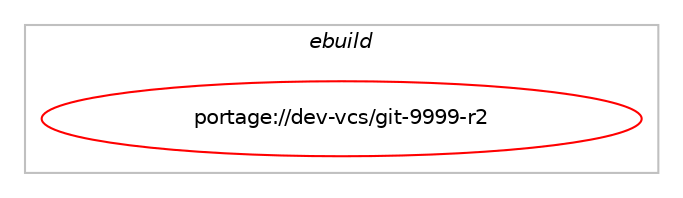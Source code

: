 digraph prolog {

# *************
# Graph options
# *************

newrank=true;
concentrate=true;
compound=true;
graph [rankdir=LR,fontname=Helvetica,fontsize=10,ranksep=1.5];#, ranksep=2.5, nodesep=0.2];
edge  [arrowhead=vee];
node  [fontname=Helvetica,fontsize=10];

# **********
# The ebuild
# **********

subgraph cluster_leftcol {
color=gray;
label=<<i>ebuild</i>>;
id [label="portage://dev-vcs/git-9999-r2", color=red, width=4, href="../dev-vcs/git-9999-r2.svg"];
}

# ****************
# The dependencies
# ****************

subgraph cluster_midcol {
color=gray;
label=<<i>dependencies</i>>;
subgraph cluster_compile {
fillcolor="#eeeeee";
style=filled;
label=<<i>compile</i>>;
# *** BEGIN UNKNOWN DEPENDENCY TYPE (TODO) ***
# id -> equal(use_conditional_group(positive,curl,portage://dev-vcs/git-9999-r2,[package_dependency(portage://dev-vcs/git-9999-r2,install,no,net-misc,curl,none,[,,],[],[]),use_conditional_group(positive,webdav,portage://dev-vcs/git-9999-r2,[package_dependency(portage://dev-vcs/git-9999-r2,install,no,dev-libs,expat,none,[,,],[],[])])]))
# *** END UNKNOWN DEPENDENCY TYPE (TODO) ***

# *** BEGIN UNKNOWN DEPENDENCY TYPE (TODO) ***
# id -> equal(use_conditional_group(positive,iconv,portage://dev-vcs/git-9999-r2,[package_dependency(portage://dev-vcs/git-9999-r2,install,no,virtual,libiconv,none,[,,],[],[])]))
# *** END UNKNOWN DEPENDENCY TYPE (TODO) ***

# *** BEGIN UNKNOWN DEPENDENCY TYPE (TODO) ***
# id -> equal(use_conditional_group(positive,keyring,portage://dev-vcs/git-9999-r2,[package_dependency(portage://dev-vcs/git-9999-r2,install,no,app-crypt,libsecret,none,[,,],[],[]),package_dependency(portage://dev-vcs/git-9999-r2,install,no,dev-libs,glib,none,[,,],[slot(2)],[])]))
# *** END UNKNOWN DEPENDENCY TYPE (TODO) ***

# *** BEGIN UNKNOWN DEPENDENCY TYPE (TODO) ***
# id -> equal(use_conditional_group(positive,pcre,portage://dev-vcs/git-9999-r2,[package_dependency(portage://dev-vcs/git-9999-r2,install,no,dev-libs,libpcre2,none,[,,],any_same_slot,[])]))
# *** END UNKNOWN DEPENDENCY TYPE (TODO) ***

# *** BEGIN UNKNOWN DEPENDENCY TYPE (TODO) ***
# id -> equal(use_conditional_group(positive,perl,portage://dev-vcs/git-9999-r2,[package_dependency(portage://dev-vcs/git-9999-r2,install,no,dev-lang,perl,none,[,,],any_same_slot,[use(disable(build),negative)])]))
# *** END UNKNOWN DEPENDENCY TYPE (TODO) ***

# *** BEGIN UNKNOWN DEPENDENCY TYPE (TODO) ***
# id -> equal(use_conditional_group(positive,tk,portage://dev-vcs/git-9999-r2,[package_dependency(portage://dev-vcs/git-9999-r2,install,no,dev-lang,tk,none,[,,],any_same_slot,[])]))
# *** END UNKNOWN DEPENDENCY TYPE (TODO) ***

# *** BEGIN UNKNOWN DEPENDENCY TYPE (TODO) ***
# id -> equal(package_dependency(portage://dev-vcs/git-9999-r2,install,no,dev-libs,openssl,none,[,,],any_same_slot,[]))
# *** END UNKNOWN DEPENDENCY TYPE (TODO) ***

# *** BEGIN UNKNOWN DEPENDENCY TYPE (TODO) ***
# id -> equal(package_dependency(portage://dev-vcs/git-9999-r2,install,no,sys-libs,zlib,none,[,,],[],[]))
# *** END UNKNOWN DEPENDENCY TYPE (TODO) ***

}
subgraph cluster_compileandrun {
fillcolor="#eeeeee";
style=filled;
label=<<i>compile and run</i>>;
}
subgraph cluster_run {
fillcolor="#eeeeee";
style=filled;
label=<<i>run</i>>;
# *** BEGIN UNKNOWN DEPENDENCY TYPE (TODO) ***
# id -> equal(use_conditional_group(positive,curl,portage://dev-vcs/git-9999-r2,[package_dependency(portage://dev-vcs/git-9999-r2,run,no,net-misc,curl,none,[,,],[],[]),use_conditional_group(positive,webdav,portage://dev-vcs/git-9999-r2,[package_dependency(portage://dev-vcs/git-9999-r2,run,no,dev-libs,expat,none,[,,],[],[])])]))
# *** END UNKNOWN DEPENDENCY TYPE (TODO) ***

# *** BEGIN UNKNOWN DEPENDENCY TYPE (TODO) ***
# id -> equal(use_conditional_group(positive,gpg,portage://dev-vcs/git-9999-r2,[package_dependency(portage://dev-vcs/git-9999-r2,run,no,app-crypt,gnupg,none,[,,],[],[])]))
# *** END UNKNOWN DEPENDENCY TYPE (TODO) ***

# *** BEGIN UNKNOWN DEPENDENCY TYPE (TODO) ***
# id -> equal(use_conditional_group(positive,iconv,portage://dev-vcs/git-9999-r2,[package_dependency(portage://dev-vcs/git-9999-r2,run,no,virtual,libiconv,none,[,,],[],[])]))
# *** END UNKNOWN DEPENDENCY TYPE (TODO) ***

# *** BEGIN UNKNOWN DEPENDENCY TYPE (TODO) ***
# id -> equal(use_conditional_group(positive,keyring,portage://dev-vcs/git-9999-r2,[package_dependency(portage://dev-vcs/git-9999-r2,run,no,app-crypt,libsecret,none,[,,],[],[]),package_dependency(portage://dev-vcs/git-9999-r2,run,no,dev-libs,glib,none,[,,],[slot(2)],[])]))
# *** END UNKNOWN DEPENDENCY TYPE (TODO) ***

# *** BEGIN UNKNOWN DEPENDENCY TYPE (TODO) ***
# id -> equal(use_conditional_group(positive,pcre,portage://dev-vcs/git-9999-r2,[package_dependency(portage://dev-vcs/git-9999-r2,run,no,dev-libs,libpcre2,none,[,,],any_same_slot,[])]))
# *** END UNKNOWN DEPENDENCY TYPE (TODO) ***

# *** BEGIN UNKNOWN DEPENDENCY TYPE (TODO) ***
# id -> equal(use_conditional_group(positive,perforce,portage://dev-vcs/git-9999-r2,[use_conditional_group(positive,python_single_target_python3_10,portage://dev-vcs/git-9999-r2,[package_dependency(portage://dev-vcs/git-9999-r2,run,no,dev-lang,python,none,[,,],[slot(3.10)],[])]),use_conditional_group(positive,python_single_target_python3_11,portage://dev-vcs/git-9999-r2,[package_dependency(portage://dev-vcs/git-9999-r2,run,no,dev-lang,python,none,[,,],[slot(3.11)],[])]),use_conditional_group(positive,python_single_target_python3_12,portage://dev-vcs/git-9999-r2,[package_dependency(portage://dev-vcs/git-9999-r2,run,no,dev-lang,python,none,[,,],[slot(3.12)],[])]),use_conditional_group(positive,python_single_target_python3_13,portage://dev-vcs/git-9999-r2,[package_dependency(portage://dev-vcs/git-9999-r2,run,no,dev-lang,python,none,[,,],[slot(3.13)],[])])]))
# *** END UNKNOWN DEPENDENCY TYPE (TODO) ***

# *** BEGIN UNKNOWN DEPENDENCY TYPE (TODO) ***
# id -> equal(use_conditional_group(positive,perl,portage://dev-vcs/git-9999-r2,[package_dependency(portage://dev-vcs/git-9999-r2,run,no,dev-lang,perl,none,[,,],any_same_slot,[use(disable(build),negative)])]))
# *** END UNKNOWN DEPENDENCY TYPE (TODO) ***

# *** BEGIN UNKNOWN DEPENDENCY TYPE (TODO) ***
# id -> equal(use_conditional_group(positive,perl,portage://dev-vcs/git-9999-r2,[package_dependency(portage://dev-vcs/git-9999-r2,run,no,dev-perl,Error,none,[,,],[],[]),package_dependency(portage://dev-vcs/git-9999-r2,run,no,dev-perl,MailTools,none,[,,],[],[]),package_dependency(portage://dev-vcs/git-9999-r2,run,no,dev-perl,Authen-SASL,none,[,,],[],[]),package_dependency(portage://dev-vcs/git-9999-r2,run,no,virtual,perl-libnet,greaterequal,[3.110.0,,-r4,3.110.0-r4],[],[use(enable(ssl),none)]),use_conditional_group(positive,cgi,portage://dev-vcs/git-9999-r2,[package_dependency(portage://dev-vcs/git-9999-r2,run,no,dev-perl,CGI,none,[,,],[],[]),use_conditional_group(positive,highlight,portage://dev-vcs/git-9999-r2,[package_dependency(portage://dev-vcs/git-9999-r2,run,no,app-text,highlight,none,[,,],[],[])])]),use_conditional_group(positive,cvs,portage://dev-vcs/git-9999-r2,[package_dependency(portage://dev-vcs/git-9999-r2,run,no,dev-vcs,cvsps,greaterequal,[2.1,,,2.1],[slot(0)],[]),package_dependency(portage://dev-vcs/git-9999-r2,run,no,dev-perl,DBI,none,[,,],[],[]),package_dependency(portage://dev-vcs/git-9999-r2,run,no,dev-perl,DBD-SQLite,none,[,,],[],[])]),use_conditional_group(positive,mediawiki,portage://dev-vcs/git-9999-r2,[package_dependency(portage://dev-vcs/git-9999-r2,run,no,dev-perl,DateTime-Format-ISO8601,none,[,,],[],[]),package_dependency(portage://dev-vcs/git-9999-r2,run,no,dev-perl,HTML-Tree,none,[,,],[],[]),package_dependency(portage://dev-vcs/git-9999-r2,run,no,dev-perl,MediaWiki-API,none,[,,],[],[])]),use_conditional_group(positive,subversion,portage://dev-vcs/git-9999-r2,[package_dependency(portage://dev-vcs/git-9999-r2,run,no,dev-vcs,subversion,none,[,,],[],[use(disable(dso),negative),use(enable(perl),none)]),package_dependency(portage://dev-vcs/git-9999-r2,run,no,dev-perl,libwww-perl,none,[,,],[],[]),package_dependency(portage://dev-vcs/git-9999-r2,run,no,dev-perl,TermReadKey,none,[,,],[],[])])]))
# *** END UNKNOWN DEPENDENCY TYPE (TODO) ***

# *** BEGIN UNKNOWN DEPENDENCY TYPE (TODO) ***
# id -> equal(use_conditional_group(positive,selinux,portage://dev-vcs/git-9999-r2,[package_dependency(portage://dev-vcs/git-9999-r2,run,no,sec-policy,selinux-git,none,[,,],[],[])]))
# *** END UNKNOWN DEPENDENCY TYPE (TODO) ***

# *** BEGIN UNKNOWN DEPENDENCY TYPE (TODO) ***
# id -> equal(use_conditional_group(positive,tk,portage://dev-vcs/git-9999-r2,[package_dependency(portage://dev-vcs/git-9999-r2,run,no,dev-lang,tk,none,[,,],any_same_slot,[])]))
# *** END UNKNOWN DEPENDENCY TYPE (TODO) ***

# *** BEGIN UNKNOWN DEPENDENCY TYPE (TODO) ***
# id -> equal(package_dependency(portage://dev-vcs/git-9999-r2,run,no,dev-libs,openssl,none,[,,],any_same_slot,[]))
# *** END UNKNOWN DEPENDENCY TYPE (TODO) ***

# *** BEGIN UNKNOWN DEPENDENCY TYPE (TODO) ***
# id -> equal(package_dependency(portage://dev-vcs/git-9999-r2,run,no,sys-libs,zlib,none,[,,],[],[]))
# *** END UNKNOWN DEPENDENCY TYPE (TODO) ***

}
}

# **************
# The candidates
# **************

subgraph cluster_choices {
rank=same;
color=gray;
label=<<i>candidates</i>>;

}

}
